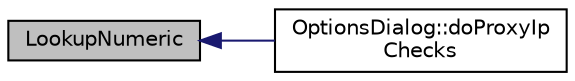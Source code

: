 digraph "LookupNumeric"
{
  edge [fontname="Helvetica",fontsize="10",labelfontname="Helvetica",labelfontsize="10"];
  node [fontname="Helvetica",fontsize="10",shape=record];
  rankdir="LR";
  Node56 [label="LookupNumeric",height=0.2,width=0.4,color="black", fillcolor="grey75", style="filled", fontcolor="black"];
  Node56 -> Node57 [dir="back",color="midnightblue",fontsize="10",style="solid",fontname="Helvetica"];
  Node57 [label="OptionsDialog::doProxyIp\lChecks",height=0.2,width=0.4,color="black", fillcolor="white", style="filled",URL="$class_options_dialog.html#ad0881b054b041e080a7cca8a0601651e"];
}
